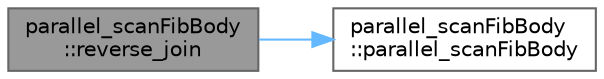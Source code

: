 digraph "parallel_scanFibBody::reverse_join"
{
 // LATEX_PDF_SIZE
  bgcolor="transparent";
  edge [fontname=Helvetica,fontsize=10,labelfontname=Helvetica,labelfontsize=10];
  node [fontname=Helvetica,fontsize=10,shape=box,height=0.2,width=0.4];
  rankdir="LR";
  Node1 [id="Node000001",label="parallel_scanFibBody\l::reverse_join",height=0.2,width=0.4,color="gray40", fillcolor="grey60", style="filled", fontcolor="black",tooltip="Method for merging summary information from a, which was split off from *this, into *this."];
  Node1 -> Node2 [id="edge1_Node000001_Node000002",color="steelblue1",style="solid",tooltip=" "];
  Node2 [id="Node000002",label="parallel_scanFibBody\l::parallel_scanFibBody",height=0.2,width=0.4,color="grey40", fillcolor="white", style="filled",URL="$structparallel__scan_fib_body.html#a7c8666e655bf2d3087696b9ee66547df",tooltip="Constructor sets product to identity matrix"];
}
